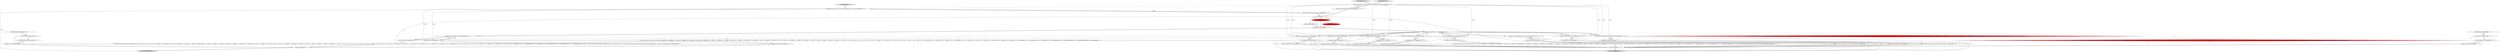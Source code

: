 digraph {
0 [style = filled, label = "getInterpreter().adaptivePredict(_input,77,_ctx)@@@9@@@['1', '1', '0']", fillcolor = white, shape = diamond image = "AAA0AAABBB1BBB"];
12 [style = filled, label = "_localctx.exception = re@@@87@@@['1', '1', '0']", fillcolor = white, shape = ellipse image = "AAA0AAABBB1BBB"];
11 [style = filled, label = "{setState(568)_la = _input.LA(1)if ((((_la) & ~0x3f) == 0 && ((1L << _la) & ((1L << ANALYZE) | (1L << ANALYZED) | (1L << CATALOGS) | (1L << COLUMNS) | (1L << DEBUG) | (1L << EXECUTABLE) | (1L << EXPLAIN) | (1L << FORMAT) | (1L << FUNCTIONS) | (1L << GRAPHVIZ) | (1L << MAPPED) | (1L << OPTIMIZED) | (1L << PARSED) | (1L << PHYSICAL) | (1L << PLAN) | (1L << RLIKE) | (1L << QUERY) | (1L << SCHEMAS))) != 0) || ((((_la - 64)) & ~0x3f) == 0 && ((1L << (_la - 64)) & ((1L << (SHOW - 64)) | (1L << (SYS - 64)) | (1L << (TABLES - 64)) | (1L << (TEXT - 64)) | (1L << (TYPE - 64)) | (1L << (TYPES - 64)) | (1L << (VERIFY - 64)) | (1L << (IDENTIFIER - 64)) | (1L << (DIGIT_IDENTIFIER - 64)) | (1L << (QUOTED_IDENTIFIER - 64)) | (1L << (BACKQUOTED_IDENTIFIER - 64)))) != 0)) {{setState(565)qualifiedName()setState(566)match(DOT)}}setState(570)match(ASTERISK)}@@@33@@@['1', '1', '0']", fillcolor = white, shape = ellipse image = "AAA0AAABBB1BBB"];
36 [style = filled, label = "_localctx = new SubqueryExpressionContext(_localctx)@@@55@@@['1', '1', '0']", fillcolor = white, shape = ellipse image = "AAA0AAABBB1BBB"];
19 [style = filled, label = "_localctx = new DereferenceContext(_localctx)@@@66@@@['1', '1', '0']", fillcolor = white, shape = ellipse image = "AAA0AAABBB1BBB"];
6 [style = filled, label = "enterOuterAlt(_localctx,8)@@@74@@@['1', '1', '0']", fillcolor = white, shape = ellipse image = "AAA0AAABBB1BBB"];
32 [style = filled, label = "return _localctx@@@94@@@['1', '1', '0']", fillcolor = lightgray, shape = ellipse image = "AAA0AAABBB1BBB"];
35 [style = filled, label = "RecognitionException re@@@86@@@['1', '1', '0']", fillcolor = white, shape = diamond image = "AAA0AAABBB1BBB"];
51 [style = filled, label = "_errHandler.reportError(this,re)@@@52@@@['0', '0', '1']", fillcolor = white, shape = ellipse image = "AAA0AAABBB3BBB"];
27 [style = filled, label = "_localctx = new CastContext(_localctx)@@@10@@@['1', '1', '0']", fillcolor = white, shape = ellipse image = "AAA0AAABBB1BBB"];
37 [style = filled, label = "{setState(572)match(T__0)setState(573)query()setState(574)match(T__1)}@@@57@@@['1', '1', '0']", fillcolor = white, shape = ellipse image = "AAA0AAABBB1BBB"];
8 [style = filled, label = "enterOuterAlt(_localctx,7)@@@67@@@['1', '1', '0']", fillcolor = white, shape = ellipse image = "AAA0AAABBB1BBB"];
30 [style = filled, label = "_localctx = new ConstantDefaultContext(_localctx)@@@24@@@['1', '1', '0']", fillcolor = white, shape = ellipse image = "AAA0AAABBB1BBB"];
21 [style = filled, label = "{setState(576)qualifiedName()}@@@68@@@['1', '1', '0']", fillcolor = white, shape = ellipse image = "AAA0AAABBB1BBB"];
28 [style = filled, label = "{setState(564)constant()}@@@26@@@['1', '1', '0']", fillcolor = white, shape = ellipse image = "AAA0AAABBB1BBB"];
7 [style = filled, label = "_errHandler.sync(this)@@@8@@@['1', '1', '1']", fillcolor = white, shape = ellipse image = "AAA0AAABBB1BBB"];
46 [style = filled, label = "enterRule(_localctx,24,RULE_groupingExpressions)@@@4@@@['0', '0', '1']", fillcolor = white, shape = ellipse image = "AAA0AAABBB3BBB"];
55 [style = filled, label = "{setState(321)expression()}@@@43@@@['0', '0', '1']", fillcolor = white, shape = ellipse image = "AAA0AAABBB3BBB"];
22 [style = filled, label = "_localctx = new ExtractContext(_localctx)@@@17@@@['1', '1', '0']", fillcolor = white, shape = ellipse image = "AAA0AAABBB1BBB"];
10 [style = filled, label = "{setState(562)castExpression()}@@@12@@@['1', '1', '0']", fillcolor = white, shape = ellipse image = "AAA0AAABBB1BBB"];
44 [style = filled, label = "enterOuterAlt(_localctx,2)@@@42@@@['0', '0', '1']", fillcolor = white, shape = ellipse image = "AAA0AAABBB3BBB"];
3 [style = filled, label = "enterOuterAlt(_localctx,5)@@@49@@@['1', '1', '0']", fillcolor = white, shape = ellipse image = "AAA0AAABBB1BBB"];
49 [style = filled, label = "groupingExpressions['0', '0', '1']", fillcolor = lightgray, shape = diamond image = "AAA0AAABBB3BBB"];
33 [style = filled, label = "enterOuterAlt(_localctx,2)@@@18@@@['1', '1', '0']", fillcolor = white, shape = ellipse image = "AAA0AAABBB1BBB"];
39 [style = filled, label = "(((_la) & ~0x3f) == 0 && ((1L << _la) & ((1L << ANALYZE) | (1L << ANALYZED) | (1L << CATALOGS) | (1L << COLUMNS) | (1L << DEBUG) | (1L << EXECUTABLE) | (1L << EXPLAIN) | (1L << FORMAT) | (1L << FUNCTIONS) | (1L << GRAPHVIZ) | (1L << MAPPED) | (1L << OPTIMIZED) | (1L << PARSED) | (1L << PHYSICAL) | (1L << PLAN) | (1L << RLIKE) | (1L << QUERY) | (1L << SCHEMAS))) != 0) || ((((_la - 64)) & ~0x3f) == 0 && ((1L << (_la - 64)) & ((1L << (SHOW - 64)) | (1L << (SYS - 64)) | (1L << (TABLES - 64)) | (1L << (TEXT - 64)) | (1L << (TYPE - 64)) | (1L << (TYPES - 64)) | (1L << (VERIFY - 64)) | (1L << (IDENTIFIER - 64)) | (1L << (DIGIT_IDENTIFIER - 64)) | (1L << (QUOTED_IDENTIFIER - 64)) | (1L << (BACKQUOTED_IDENTIFIER - 64)))) != 0)@@@36@@@['0', '1', '0']", fillcolor = red, shape = diamond image = "AAA1AAABBB2BBB"];
17 [style = filled, label = "_localctx = new StarContext(_localctx)@@@31@@@['1', '1', '0']", fillcolor = white, shape = ellipse image = "AAA0AAABBB1BBB"];
24 [style = filled, label = "{setState(563)extractExpression()}@@@19@@@['1', '1', '0']", fillcolor = white, shape = ellipse image = "AAA0AAABBB1BBB"];
18 [style = filled, label = "_localctx = new FunctionContext(_localctx)@@@48@@@['1', '1', '0']", fillcolor = white, shape = ellipse image = "AAA0AAABBB1BBB"];
47 [style = filled, label = "_localctx.exception = re@@@51@@@['0', '0', '1']", fillcolor = white, shape = ellipse image = "AAA0AAABBB3BBB"];
53 [style = filled, label = "enterOuterAlt(_localctx,1)@@@10@@@['0', '0', '1']", fillcolor = white, shape = ellipse image = "AAA0AAABBB3BBB"];
43 [style = filled, label = "GroupingExpressionsContext _localctx = new GroupingExpressionsContext(_ctx,getState())@@@3@@@['0', '0', '1']", fillcolor = white, shape = ellipse image = "AAA0AAABBB3BBB"];
14 [style = filled, label = "enterOuterAlt(_localctx,3)@@@25@@@['1', '1', '0']", fillcolor = white, shape = ellipse image = "AAA0AAABBB1BBB"];
4 [style = filled, label = "int _la@@@5@@@['1', '1', '1']", fillcolor = white, shape = ellipse image = "AAA0AAABBB1BBB"];
41 [style = filled, label = "return _localctx@@@58@@@['0', '0', '1']", fillcolor = lightgray, shape = ellipse image = "AAA0AAABBB3BBB"];
42 [style = filled, label = "{exitRule()}@@@55@@@['0', '0', '1']", fillcolor = white, shape = ellipse image = "AAA0AAABBB3BBB"];
23 [style = filled, label = "primaryExpression['1', '0', '0']", fillcolor = lightgray, shape = diamond image = "AAA0AAABBB1BBB"];
16 [style = filled, label = "PrimaryExpressionContext _localctx = new PrimaryExpressionContext(_ctx,getState())@@@3@@@['1', '1', '0']", fillcolor = white, shape = ellipse image = "AAA0AAABBB1BBB"];
25 [style = filled, label = "(((_la) & ~0x3f) == 0 && ((1L << _la) & ((1L << ANALYZE) | (1L << ANALYZED) | (1L << CATALOGS) | (1L << COLUMNS) | (1L << DEBUG) | (1L << EXECUTABLE) | (1L << EXPLAIN) | (1L << FORMAT) | (1L << FUNCTIONS) | (1L << GRAPHVIZ) | (1L << MAPPED) | (1L << OPTIMIZED) | (1L << PARSED) | (1L << PHYSICAL) | (1L << PLAN) | (1L << RLIKE) | (1L << QUERY) | (1L << SCHEMAS) | (1L << SHOW))) != 0) || ((((_la - 64)) & ~0x3f) == 0 && ((1L << (_la - 64)) & ((1L << (SYS - 64)) | (1L << (TABLES - 64)) | (1L << (TEXT - 64)) | (1L << (TYPE - 64)) | (1L << (TYPES - 64)) | (1L << (VERIFY - 64)) | (1L << (IDENTIFIER - 64)) | (1L << (DIGIT_IDENTIFIER - 64)) | (1L << (QUOTED_IDENTIFIER - 64)) | (1L << (BACKQUOTED_IDENTIFIER - 64)))) != 0)@@@36@@@['1', '0', '0']", fillcolor = red, shape = diamond image = "AAA1AAABBB1BBB"];
26 [style = filled, label = "{setState(571)functionExpression()}@@@50@@@['1', '1', '0']", fillcolor = white, shape = ellipse image = "AAA0AAABBB1BBB"];
34 [style = filled, label = "_localctx = new ParenthesizedExpressionContext(_localctx)@@@73@@@['1', '1', '0']", fillcolor = white, shape = ellipse image = "AAA0AAABBB1BBB"];
45 [style = filled, label = "_errHandler.recover(this,re)@@@53@@@['0', '0', '1']", fillcolor = white, shape = ellipse image = "AAA0AAABBB3BBB"];
56 [style = filled, label = "RecognitionException re@@@50@@@['0', '0', '1']", fillcolor = white, shape = diamond image = "AAA0AAABBB3BBB"];
38 [style = filled, label = "setState(581)@@@7@@@['0', '1', '0']", fillcolor = red, shape = ellipse image = "AAA1AAABBB2BBB"];
20 [style = filled, label = "enterRule(_localctx,60,RULE_primaryExpression)@@@4@@@['1', '1', '0']", fillcolor = white, shape = ellipse image = "AAA0AAABBB1BBB"];
50 [style = filled, label = "getInterpreter().adaptivePredict(_input,38,_ctx)@@@9@@@['0', '0', '1']", fillcolor = white, shape = diamond image = "AAA0AAABBB3BBB"];
2 [style = filled, label = "_errHandler.reportError(this,re)@@@88@@@['1', '1', '0']", fillcolor = white, shape = ellipse image = "AAA0AAABBB1BBB"];
29 [style = filled, label = "enterOuterAlt(_localctx,1)@@@11@@@['1', '1', '0']", fillcolor = white, shape = ellipse image = "AAA0AAABBB1BBB"];
31 [style = filled, label = "enterOuterAlt(_localctx,4)@@@32@@@['1', '1', '0']", fillcolor = white, shape = ellipse image = "AAA0AAABBB1BBB"];
48 [style = filled, label = "(((_la) & ~0x3f) == 0 && ((1L << _la) & ((1L << T__0) | (1L << ANALYZE) | (1L << ANALYZED) | (1L << CAST) | (1L << CATALOGS) | (1L << COLUMNS) | (1L << DEBUG) | (1L << EXECUTABLE) | (1L << EXISTS) | (1L << EXPLAIN) | (1L << EXTRACT) | (1L << FALSE) | (1L << FORMAT) | (1L << FUNCTIONS) | (1L << GRAPHVIZ) | (1L << LEFT) | (1L << MAPPED) | (1L << MATCH) | (1L << NOT) | (1L << NULL) | (1L << OPTIMIZED) | (1L << PARSED) | (1L << PHYSICAL) | (1L << PLAN) | (1L << RIGHT) | (1L << RLIKE) | (1L << QUERY) | (1L << SCHEMAS) | (1L << SHOW))) != 0) || ((((_la - 64)) & ~0x3f) == 0 && ((1L << (_la - 64)) & ((1L << (SYS - 64)) | (1L << (TABLES - 64)) | (1L << (TEXT - 64)) | (1L << (TRUE - 64)) | (1L << (TYPE - 64)) | (1L << (TYPES - 64)) | (1L << (VERIFY - 64)) | (1L << (FUNCTION_ESC - 64)) | (1L << (DATE_ESC - 64)) | (1L << (TIME_ESC - 64)) | (1L << (TIMESTAMP_ESC - 64)) | (1L << (GUID_ESC - 64)) | (1L << (PLUS - 64)) | (1L << (MINUS - 64)) | (1L << (ASTERISK - 64)) | (1L << (PARAM - 64)) | (1L << (STRING - 64)) | (1L << (INTEGER_VALUE - 64)) | (1L << (DECIMAL_VALUE - 64)) | (1L << (IDENTIFIER - 64)) | (1L << (DIGIT_IDENTIFIER - 64)) | (1L << (QUOTED_IDENTIFIER - 64)) | (1L << (BACKQUOTED_IDENTIFIER - 64)))) != 0)@@@16@@@['0', '0', '1']", fillcolor = white, shape = diamond image = "AAA0AAABBB3BBB"];
13 [style = filled, label = "{exitRule()}@@@91@@@['1', '1', '0']", fillcolor = white, shape = ellipse image = "AAA0AAABBB1BBB"];
5 [style = filled, label = "_errHandler.recover(this,re)@@@89@@@['1', '1', '0']", fillcolor = white, shape = ellipse image = "AAA0AAABBB1BBB"];
1 [style = filled, label = "enterOuterAlt(_localctx,6)@@@56@@@['1', '1', '0']", fillcolor = white, shape = ellipse image = "AAA0AAABBB1BBB"];
15 [style = filled, label = "setState(579)@@@7@@@['1', '0', '0']", fillcolor = red, shape = ellipse image = "AAA1AAABBB1BBB"];
9 [style = filled, label = "{setState(577)match(T__0)setState(578)expression()setState(579)match(T__1)}@@@75@@@['1', '1', '0']", fillcolor = white, shape = ellipse image = "AAA0AAABBB1BBB"];
52 [style = filled, label = "setState(322)@@@7@@@['0', '0', '1']", fillcolor = white, shape = ellipse image = "AAA0AAABBB3BBB"];
40 [style = filled, label = "primaryExpression['0', '1', '0']", fillcolor = lightgray, shape = diamond image = "AAA0AAABBB2BBB"];
54 [style = filled, label = "{setState(309)match(T__0)setState(318)_la = _input.LA(1)if ((((_la) & ~0x3f) == 0 && ((1L << _la) & ((1L << T__0) | (1L << ANALYZE) | (1L << ANALYZED) | (1L << CAST) | (1L << CATALOGS) | (1L << COLUMNS) | (1L << DEBUG) | (1L << EXECUTABLE) | (1L << EXISTS) | (1L << EXPLAIN) | (1L << EXTRACT) | (1L << FALSE) | (1L << FORMAT) | (1L << FUNCTIONS) | (1L << GRAPHVIZ) | (1L << LEFT) | (1L << MAPPED) | (1L << MATCH) | (1L << NOT) | (1L << NULL) | (1L << OPTIMIZED) | (1L << PARSED) | (1L << PHYSICAL) | (1L << PLAN) | (1L << RIGHT) | (1L << RLIKE) | (1L << QUERY) | (1L << SCHEMAS) | (1L << SHOW))) != 0) || ((((_la - 64)) & ~0x3f) == 0 && ((1L << (_la - 64)) & ((1L << (SYS - 64)) | (1L << (TABLES - 64)) | (1L << (TEXT - 64)) | (1L << (TRUE - 64)) | (1L << (TYPE - 64)) | (1L << (TYPES - 64)) | (1L << (VERIFY - 64)) | (1L << (FUNCTION_ESC - 64)) | (1L << (DATE_ESC - 64)) | (1L << (TIME_ESC - 64)) | (1L << (TIMESTAMP_ESC - 64)) | (1L << (GUID_ESC - 64)) | (1L << (PLUS - 64)) | (1L << (MINUS - 64)) | (1L << (ASTERISK - 64)) | (1L << (PARAM - 64)) | (1L << (STRING - 64)) | (1L << (INTEGER_VALUE - 64)) | (1L << (DECIMAL_VALUE - 64)) | (1L << (IDENTIFIER - 64)) | (1L << (DIGIT_IDENTIFIER - 64)) | (1L << (QUOTED_IDENTIFIER - 64)) | (1L << (BACKQUOTED_IDENTIFIER - 64)))) != 0)) {{setState(310)expression()setState(315)_errHandler.sync(this)_la = _input.LA(1)while (_la == T__2) {{{setState(311)match(T__2)setState(312)expression()}}setState(317)_errHandler.sync(this)_la = _input.LA(1)}}}setState(320)match(T__1)}@@@11@@@['0', '0', '1']", fillcolor = white, shape = ellipse image = "AAA0AAABBB3BBB"];
0->30 [style = bold, label=""];
18->3 [style = bold, label=""];
42->41 [style = bold, label=""];
27->32 [style = solid, label="_localctx"];
0->19 [style = dotted, label="true"];
50->44 [style = bold, label=""];
4->15 [style = bold, label=""];
14->28 [style = bold, label=""];
53->54 [style = bold, label=""];
35->12 [style = dotted, label="true"];
0->6 [style = dotted, label="true"];
0->25 [style = dotted, label="true"];
56->47 [style = bold, label=""];
0->31 [style = dotted, label="true"];
15->38 [style = dashed, label="0"];
4->11 [style = solid, label="_la"];
30->32 [style = solid, label="_localctx"];
12->2 [style = bold, label=""];
20->46 [style = dashed, label="0"];
40->16 [style = bold, label=""];
38->7 [style = bold, label=""];
35->2 [style = dotted, label="true"];
43->41 [style = solid, label="_localctx"];
50->48 [style = dotted, label="true"];
0->34 [style = dotted, label="true"];
11->13 [style = bold, label=""];
47->51 [style = bold, label=""];
45->42 [style = bold, label=""];
15->52 [style = dashed, label="0"];
30->14 [style = bold, label=""];
0->3 [style = dotted, label="true"];
35->12 [style = bold, label=""];
19->8 [style = solid, label="_localctx"];
21->13 [style = bold, label=""];
19->32 [style = solid, label="_localctx"];
22->33 [style = bold, label=""];
13->32 [style = bold, label=""];
4->38 [style = bold, label=""];
0->19 [style = bold, label=""];
0->17 [style = bold, label=""];
16->22 [style = solid, label="_localctx"];
50->44 [style = dotted, label="true"];
16->19 [style = solid, label="_localctx"];
7->0 [style = bold, label=""];
56->47 [style = dotted, label="true"];
27->53 [style = dashed, label="0"];
16->43 [style = dashed, label="0"];
31->11 [style = bold, label=""];
26->13 [style = bold, label=""];
43->46 [style = bold, label=""];
0->36 [style = bold, label=""];
30->14 [style = solid, label="_localctx"];
0->8 [style = dotted, label="true"];
0->34 [style = bold, label=""];
0->39 [style = dotted, label="true"];
44->55 [style = bold, label=""];
46->4 [style = bold, label=""];
0->14 [style = dotted, label="true"];
52->7 [style = bold, label=""];
27->29 [style = bold, label=""];
18->32 [style = solid, label="_localctx"];
37->13 [style = bold, label=""];
16->20 [style = bold, label=""];
0->50 [style = dashed, label="0"];
7->50 [style = bold, label=""];
16->36 [style = solid, label="_localctx"];
24->13 [style = bold, label=""];
16->20 [style = solid, label="_localctx"];
0->18 [style = dotted, label="true"];
3->26 [style = bold, label=""];
34->6 [style = solid, label="_localctx"];
55->42 [style = bold, label=""];
0->30 [style = dotted, label="true"];
54->42 [style = bold, label=""];
36->32 [style = solid, label="_localctx"];
50->53 [style = dotted, label="true"];
10->13 [style = bold, label=""];
51->45 [style = bold, label=""];
33->24 [style = bold, label=""];
16->34 [style = solid, label="_localctx"];
22->33 [style = solid, label="_localctx"];
5->13 [style = bold, label=""];
29->10 [style = bold, label=""];
0->18 [style = bold, label=""];
16->17 [style = solid, label="_localctx"];
17->32 [style = solid, label="_localctx"];
34->32 [style = solid, label="_localctx"];
56->45 [style = dotted, label="true"];
43->46 [style = solid, label="_localctx"];
43->53 [style = solid, label="_localctx"];
25->39 [style = dashed, label="0"];
1->37 [style = bold, label=""];
2->5 [style = bold, label=""];
27->29 [style = solid, label="_localctx"];
18->3 [style = solid, label="_localctx"];
0->1 [style = dotted, label="true"];
23->16 [style = bold, label=""];
15->7 [style = bold, label=""];
16->18 [style = solid, label="_localctx"];
35->5 [style = dotted, label="true"];
0->27 [style = bold, label=""];
17->31 [style = bold, label=""];
0->33 [style = dotted, label="true"];
16->27 [style = solid, label="_localctx"];
28->13 [style = bold, label=""];
36->1 [style = solid, label="_localctx"];
49->43 [style = bold, label=""];
36->1 [style = bold, label=""];
19->8 [style = bold, label=""];
20->4 [style = bold, label=""];
0->22 [style = dotted, label="true"];
0->36 [style = dotted, label="true"];
43->44 [style = solid, label="_localctx"];
19->44 [style = dashed, label="0"];
0->29 [style = dotted, label="true"];
56->51 [style = dotted, label="true"];
16->30 [style = solid, label="_localctx"];
17->31 [style = solid, label="_localctx"];
4->54 [style = solid, label="_la"];
4->52 [style = bold, label=""];
0->22 [style = bold, label=""];
34->6 [style = bold, label=""];
8->21 [style = bold, label=""];
0->17 [style = dotted, label="true"];
22->32 [style = solid, label="_localctx"];
6->9 [style = bold, label=""];
0->27 [style = dotted, label="true"];
50->53 [style = bold, label=""];
9->13 [style = bold, label=""];
}
